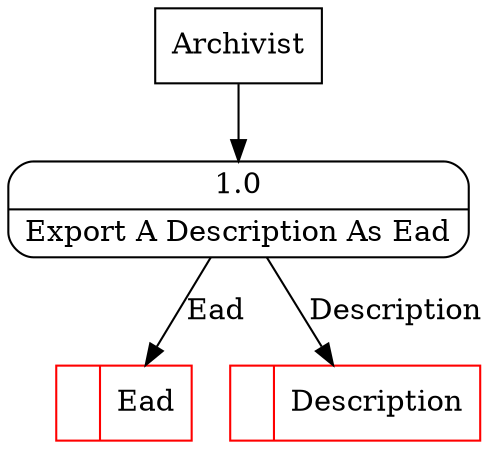 digraph dfd2{ 
node[shape=record]
200 [label="<f0>  |<f1> Ead " color=red];
201 [label="<f0>  |<f1> Description " color=red];
202 [label="Archivist" shape=box];
203 [label="{<f0> 1.0|<f1> Export A Description As Ead }" shape=Mrecord];
202 -> 203
203 -> 201 [label="Description"]
203 -> 200 [label="Ead"]
}